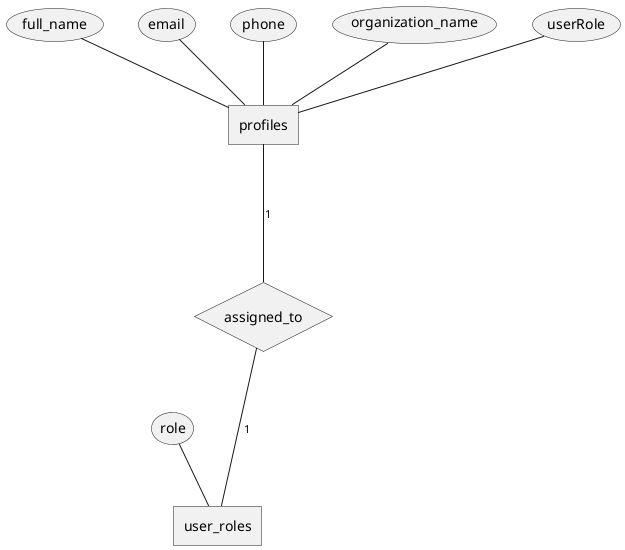 @startchen

entity profiles {
  full_name
  email
  phone
  organization_name
  userRole
}

entity user_roles {
  role
}

relationship assigned_to {
}

profiles -1- assigned_to
assigned_to -1- user_roles

@endchen